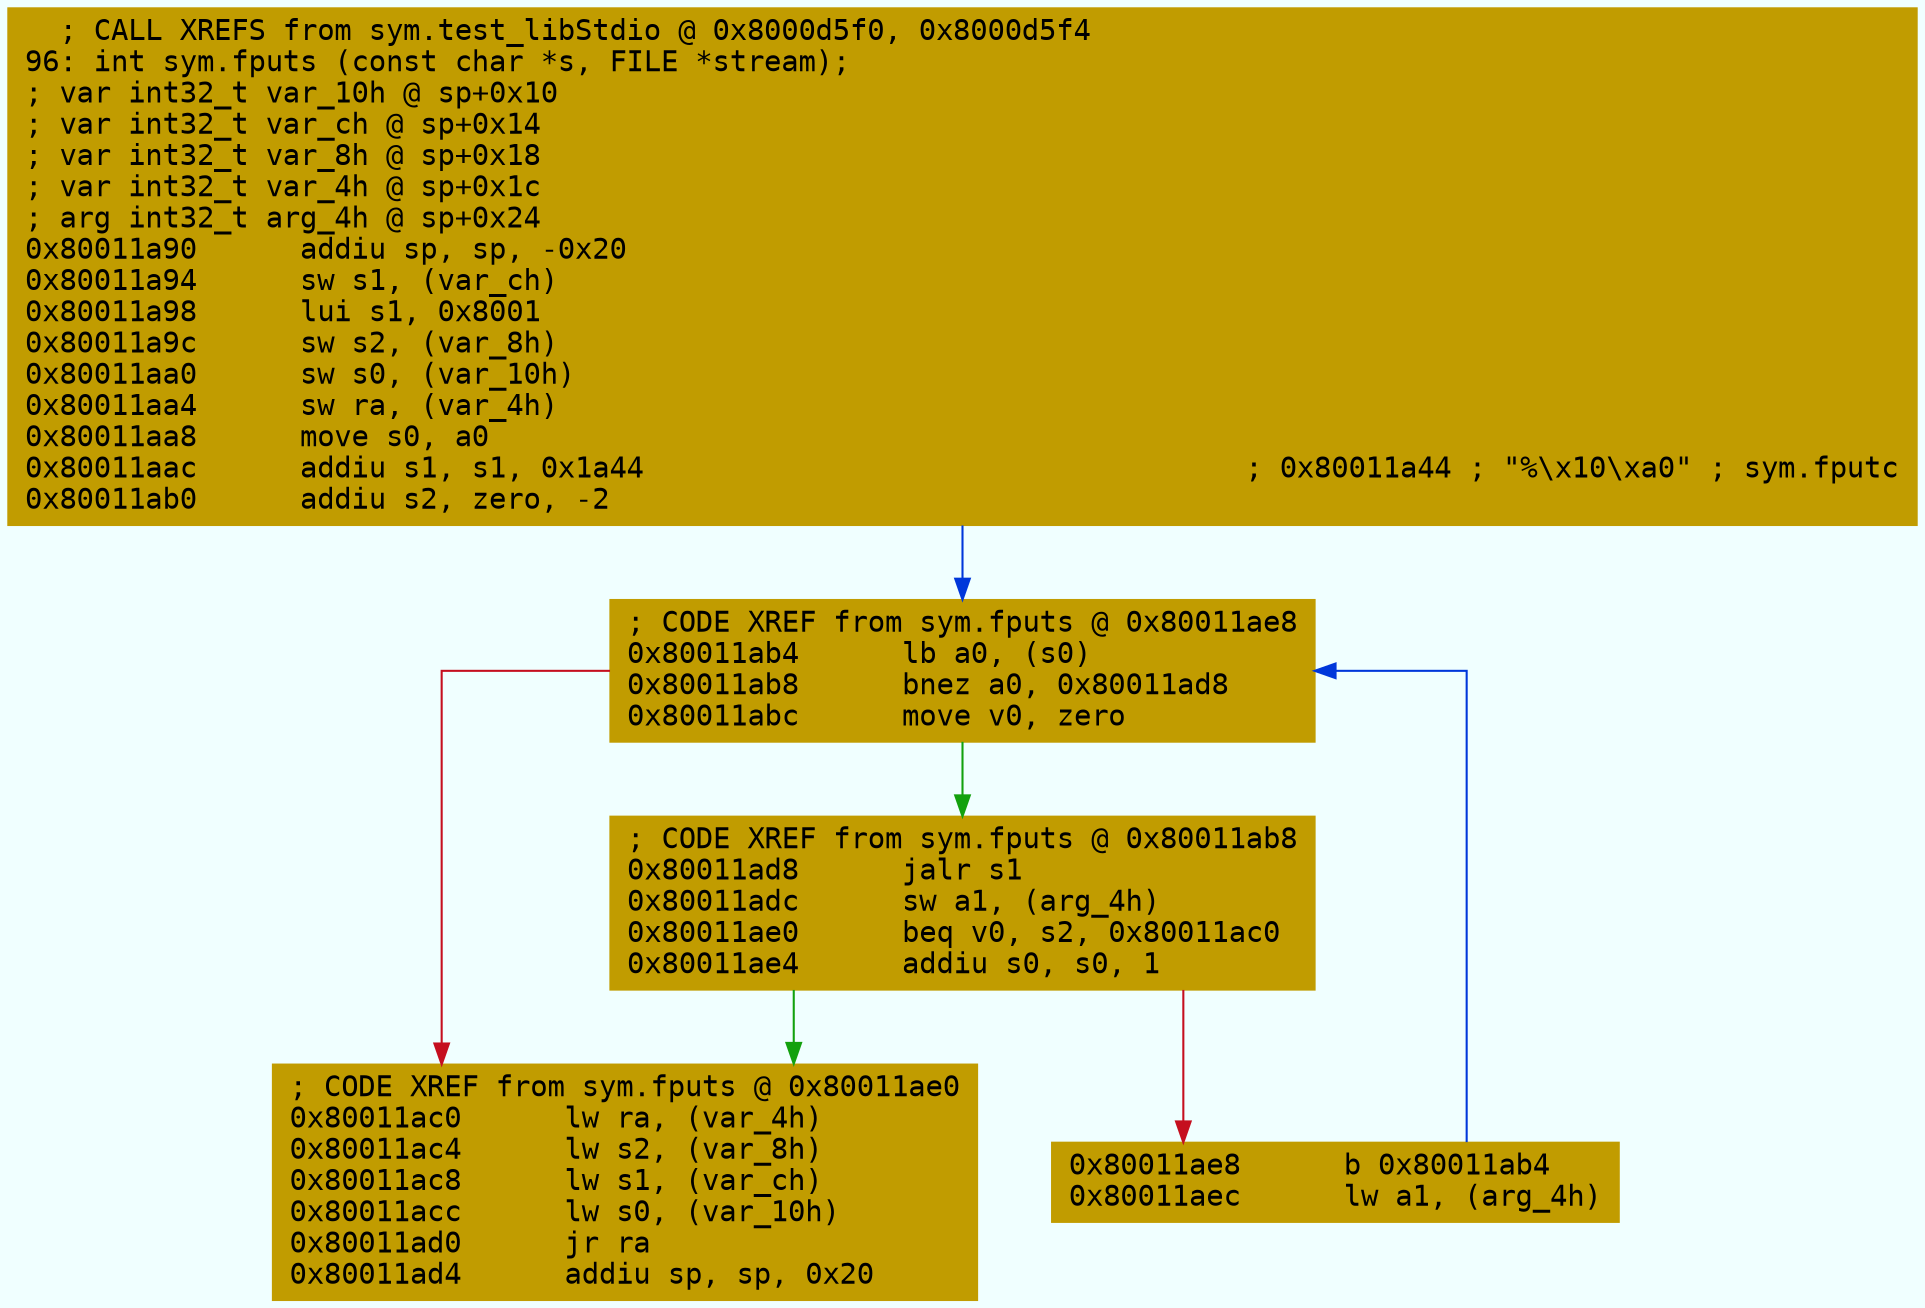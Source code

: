 digraph code {
	graph [bgcolor=azure fontsize=8 fontname="Courier" splines="ortho"];
	node [fillcolor=gray style=filled shape=box];
	edge [arrowhead="normal"];
	"0x80011a90" [URL="sym.fputs/0x80011a90", fillcolor="#c19c00",color="#c19c00", fontname="Courier",label="  ; CALL XREFS from sym.test_libStdio @ 0x8000d5f0, 0x8000d5f4\l96: int sym.fputs (const char *s, FILE *stream);\l; var int32_t var_10h @ sp+0x10\l; var int32_t var_ch @ sp+0x14\l; var int32_t var_8h @ sp+0x18\l; var int32_t var_4h @ sp+0x1c\l; arg int32_t arg_4h @ sp+0x24\l0x80011a90      addiu sp, sp, -0x20\l0x80011a94      sw s1, (var_ch)\l0x80011a98      lui s1, 0x8001\l0x80011a9c      sw s2, (var_8h)\l0x80011aa0      sw s0, (var_10h)\l0x80011aa4      sw ra, (var_4h)\l0x80011aa8      move s0, a0\l0x80011aac      addiu s1, s1, 0x1a44                                   ; 0x80011a44 ; \"%\\x10\\xa0\" ; sym.fputc\l0x80011ab0      addiu s2, zero, -2\l"]
	"0x80011ab4" [URL="sym.fputs/0x80011ab4", fillcolor="#c19c00",color="#c19c00", fontname="Courier",label="; CODE XREF from sym.fputs @ 0x80011ae8\l0x80011ab4      lb a0, (s0)\l0x80011ab8      bnez a0, 0x80011ad8\l0x80011abc      move v0, zero\l"]
	"0x80011ac0" [URL="sym.fputs/0x80011ac0", fillcolor="#c19c00",color="#c19c00", fontname="Courier",label="; CODE XREF from sym.fputs @ 0x80011ae0\l0x80011ac0      lw ra, (var_4h)\l0x80011ac4      lw s2, (var_8h)\l0x80011ac8      lw s1, (var_ch)\l0x80011acc      lw s0, (var_10h)\l0x80011ad0      jr ra\l0x80011ad4      addiu sp, sp, 0x20\l"]
	"0x80011ad8" [URL="sym.fputs/0x80011ad8", fillcolor="#c19c00",color="#c19c00", fontname="Courier",label="; CODE XREF from sym.fputs @ 0x80011ab8\l0x80011ad8      jalr s1\l0x80011adc      sw a1, (arg_4h)\l0x80011ae0      beq v0, s2, 0x80011ac0\l0x80011ae4      addiu s0, s0, 1\l"]
	"0x80011ae8" [URL="sym.fputs/0x80011ae8", fillcolor="#c19c00",color="#c19c00", fontname="Courier",label="0x80011ae8      b 0x80011ab4\l0x80011aec      lw a1, (arg_4h)\l"]
        "0x80011a90" -> "0x80011ab4" [color="#0037da"];
        "0x80011ab4" -> "0x80011ad8" [color="#13a10e"];
        "0x80011ab4" -> "0x80011ac0" [color="#c50f1f"];
        "0x80011ad8" -> "0x80011ac0" [color="#13a10e"];
        "0x80011ad8" -> "0x80011ae8" [color="#c50f1f"];
        "0x80011ae8" -> "0x80011ab4" [color="#0037da"];
}
